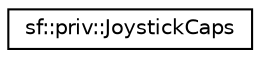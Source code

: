 digraph "Graphical Class Hierarchy"
{
 // LATEX_PDF_SIZE
  edge [fontname="Helvetica",fontsize="10",labelfontname="Helvetica",labelfontsize="10"];
  node [fontname="Helvetica",fontsize="10",shape=record];
  rankdir="LR";
  Node0 [label="sf::priv::JoystickCaps",height=0.2,width=0.4,color="black", fillcolor="white", style="filled",URL="$d6/d4a/structsf_1_1priv_1_1JoystickCaps.html",tooltip="Structure holding a joystick's information."];
}
